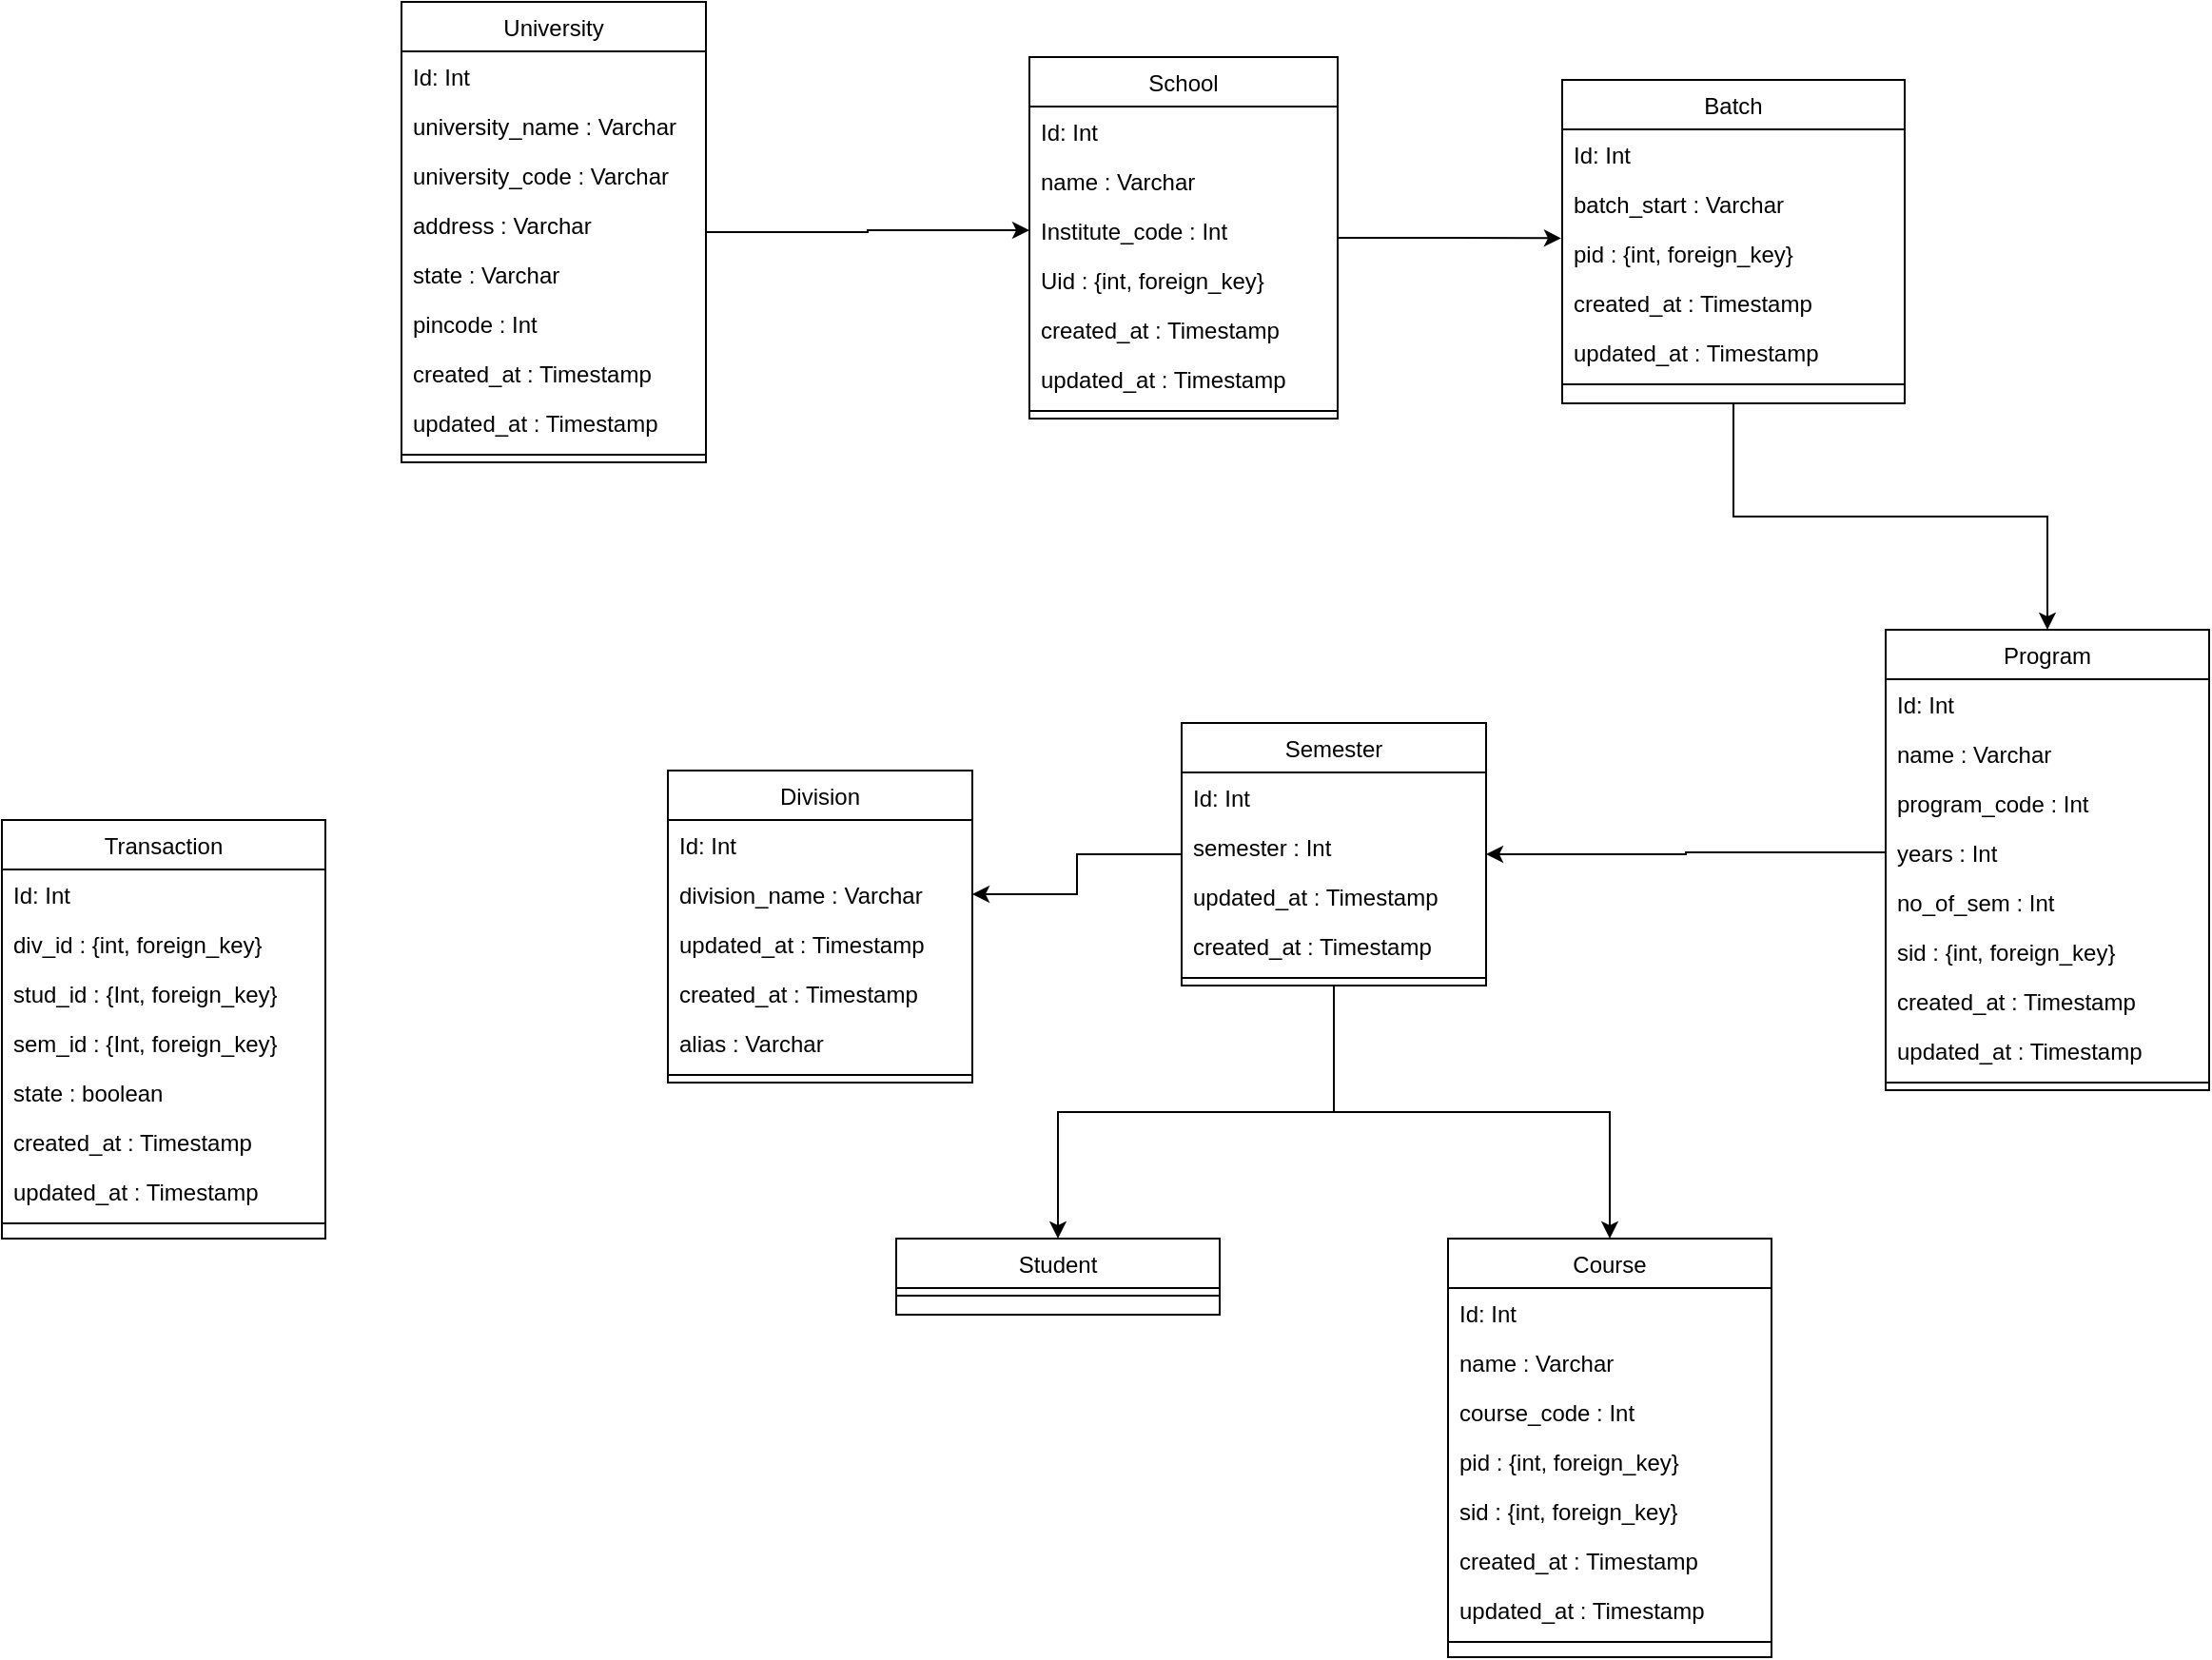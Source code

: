 <mxfile version="21.1.7" type="github">
  <diagram id="C5RBs43oDa-KdzZeNtuy" name="Page-1">
    <mxGraphModel dx="2327" dy="803" grid="1" gridSize="10" guides="1" tooltips="1" connect="1" arrows="1" fold="1" page="1" pageScale="1" pageWidth="827" pageHeight="1169" math="0" shadow="0">
      <root>
        <mxCell id="WIyWlLk6GJQsqaUBKTNV-0" />
        <mxCell id="WIyWlLk6GJQsqaUBKTNV-1" parent="WIyWlLk6GJQsqaUBKTNV-0" />
        <mxCell id="jzSBc3U49p7YeS92Y_gd-18" style="edgeStyle=orthogonalEdgeStyle;rounded=0;orthogonalLoop=1;jettySize=auto;html=1;entryX=0;entryY=0.5;entryDx=0;entryDy=0;" edge="1" parent="WIyWlLk6GJQsqaUBKTNV-1" source="jzSBc3U49p7YeS92Y_gd-0" target="jzSBc3U49p7YeS92Y_gd-13">
          <mxGeometry relative="1" as="geometry" />
        </mxCell>
        <mxCell id="jzSBc3U49p7YeS92Y_gd-0" value="University" style="swimlane;fontStyle=0;align=center;verticalAlign=top;childLayout=stackLayout;horizontal=1;startSize=26;horizontalStack=0;resizeParent=1;resizeLast=0;collapsible=1;marginBottom=0;rounded=0;shadow=0;strokeWidth=1;" vertex="1" parent="WIyWlLk6GJQsqaUBKTNV-1">
          <mxGeometry x="-10" y="60" width="160" height="242" as="geometry">
            <mxRectangle x="220" y="120" width="160" height="26" as="alternateBounds" />
          </mxGeometry>
        </mxCell>
        <mxCell id="jzSBc3U49p7YeS92Y_gd-1" value="Id: Int" style="text;align=left;verticalAlign=top;spacingLeft=4;spacingRight=4;overflow=hidden;rotatable=0;points=[[0,0.5],[1,0.5]];portConstraint=eastwest;" vertex="1" parent="jzSBc3U49p7YeS92Y_gd-0">
          <mxGeometry y="26" width="160" height="26" as="geometry" />
        </mxCell>
        <mxCell id="jzSBc3U49p7YeS92Y_gd-2" value="university_name : Varchar" style="text;align=left;verticalAlign=top;spacingLeft=4;spacingRight=4;overflow=hidden;rotatable=0;points=[[0,0.5],[1,0.5]];portConstraint=eastwest;rounded=0;shadow=0;html=0;" vertex="1" parent="jzSBc3U49p7YeS92Y_gd-0">
          <mxGeometry y="52" width="160" height="26" as="geometry" />
        </mxCell>
        <mxCell id="jzSBc3U49p7YeS92Y_gd-3" value="university_code : Varchar" style="text;align=left;verticalAlign=top;spacingLeft=4;spacingRight=4;overflow=hidden;rotatable=0;points=[[0,0.5],[1,0.5]];portConstraint=eastwest;rounded=0;shadow=0;html=0;" vertex="1" parent="jzSBc3U49p7YeS92Y_gd-0">
          <mxGeometry y="78" width="160" height="26" as="geometry" />
        </mxCell>
        <mxCell id="jzSBc3U49p7YeS92Y_gd-4" value="address : Varchar" style="text;align=left;verticalAlign=top;spacingLeft=4;spacingRight=4;overflow=hidden;rotatable=0;points=[[0,0.5],[1,0.5]];portConstraint=eastwest;rounded=0;shadow=0;html=0;" vertex="1" parent="jzSBc3U49p7YeS92Y_gd-0">
          <mxGeometry y="104" width="160" height="26" as="geometry" />
        </mxCell>
        <mxCell id="jzSBc3U49p7YeS92Y_gd-5" value="state : Varchar" style="text;align=left;verticalAlign=top;spacingLeft=4;spacingRight=4;overflow=hidden;rotatable=0;points=[[0,0.5],[1,0.5]];portConstraint=eastwest;" vertex="1" parent="jzSBc3U49p7YeS92Y_gd-0">
          <mxGeometry y="130" width="160" height="26" as="geometry" />
        </mxCell>
        <mxCell id="jzSBc3U49p7YeS92Y_gd-6" value="pincode : Int" style="text;align=left;verticalAlign=top;spacingLeft=4;spacingRight=4;overflow=hidden;rotatable=0;points=[[0,0.5],[1,0.5]];portConstraint=eastwest;" vertex="1" parent="jzSBc3U49p7YeS92Y_gd-0">
          <mxGeometry y="156" width="160" height="26" as="geometry" />
        </mxCell>
        <mxCell id="jzSBc3U49p7YeS92Y_gd-7" value="created_at : Timestamp " style="text;align=left;verticalAlign=top;spacingLeft=4;spacingRight=4;overflow=hidden;rotatable=0;points=[[0,0.5],[1,0.5]];portConstraint=eastwest;" vertex="1" parent="jzSBc3U49p7YeS92Y_gd-0">
          <mxGeometry y="182" width="160" height="26" as="geometry" />
        </mxCell>
        <mxCell id="jzSBc3U49p7YeS92Y_gd-8" value="updated_at : Timestamp" style="text;align=left;verticalAlign=top;spacingLeft=4;spacingRight=4;overflow=hidden;rotatable=0;points=[[0,0.5],[1,0.5]];portConstraint=eastwest;" vertex="1" parent="jzSBc3U49p7YeS92Y_gd-0">
          <mxGeometry y="208" width="160" height="26" as="geometry" />
        </mxCell>
        <mxCell id="jzSBc3U49p7YeS92Y_gd-9" value="" style="line;html=1;strokeWidth=1;align=left;verticalAlign=middle;spacingTop=-1;spacingLeft=3;spacingRight=3;rotatable=0;labelPosition=right;points=[];portConstraint=eastwest;" vertex="1" parent="jzSBc3U49p7YeS92Y_gd-0">
          <mxGeometry y="234" width="160" height="8" as="geometry" />
        </mxCell>
        <mxCell id="jzSBc3U49p7YeS92Y_gd-27" style="edgeStyle=orthogonalEdgeStyle;rounded=0;orthogonalLoop=1;jettySize=auto;html=1;entryX=-0.003;entryY=0.2;entryDx=0;entryDy=0;entryPerimeter=0;" edge="1" parent="WIyWlLk6GJQsqaUBKTNV-1" source="jzSBc3U49p7YeS92Y_gd-10" target="jzSBc3U49p7YeS92Y_gd-23">
          <mxGeometry relative="1" as="geometry" />
        </mxCell>
        <mxCell id="jzSBc3U49p7YeS92Y_gd-10" value="School" style="swimlane;fontStyle=0;align=center;verticalAlign=top;childLayout=stackLayout;horizontal=1;startSize=26;horizontalStack=0;resizeParent=1;resizeLast=0;collapsible=1;marginBottom=0;rounded=0;shadow=0;strokeWidth=1;" vertex="1" parent="WIyWlLk6GJQsqaUBKTNV-1">
          <mxGeometry x="320" y="89" width="162" height="190" as="geometry">
            <mxRectangle x="550" y="140" width="160" height="26" as="alternateBounds" />
          </mxGeometry>
        </mxCell>
        <mxCell id="jzSBc3U49p7YeS92Y_gd-11" value="Id: Int" style="text;align=left;verticalAlign=top;spacingLeft=4;spacingRight=4;overflow=hidden;rotatable=0;points=[[0,0.5],[1,0.5]];portConstraint=eastwest;" vertex="1" parent="jzSBc3U49p7YeS92Y_gd-10">
          <mxGeometry y="26" width="162" height="26" as="geometry" />
        </mxCell>
        <mxCell id="jzSBc3U49p7YeS92Y_gd-12" value="name : Varchar" style="text;align=left;verticalAlign=top;spacingLeft=4;spacingRight=4;overflow=hidden;rotatable=0;points=[[0,0.5],[1,0.5]];portConstraint=eastwest;rounded=0;shadow=0;html=0;" vertex="1" parent="jzSBc3U49p7YeS92Y_gd-10">
          <mxGeometry y="52" width="162" height="26" as="geometry" />
        </mxCell>
        <mxCell id="jzSBc3U49p7YeS92Y_gd-13" value="Institute_code : Int" style="text;align=left;verticalAlign=top;spacingLeft=4;spacingRight=4;overflow=hidden;rotatable=0;points=[[0,0.5],[1,0.5]];portConstraint=eastwest;rounded=0;shadow=0;html=0;" vertex="1" parent="jzSBc3U49p7YeS92Y_gd-10">
          <mxGeometry y="78" width="162" height="26" as="geometry" />
        </mxCell>
        <mxCell id="jzSBc3U49p7YeS92Y_gd-14" value="Uid : {int, foreign_key}" style="text;align=left;verticalAlign=top;spacingLeft=4;spacingRight=4;overflow=hidden;rotatable=0;points=[[0,0.5],[1,0.5]];portConstraint=eastwest;rounded=0;shadow=0;html=0;" vertex="1" parent="jzSBc3U49p7YeS92Y_gd-10">
          <mxGeometry y="104" width="162" height="26" as="geometry" />
        </mxCell>
        <mxCell id="jzSBc3U49p7YeS92Y_gd-15" value="created_at : Timestamp" style="text;align=left;verticalAlign=top;spacingLeft=4;spacingRight=4;overflow=hidden;rotatable=0;points=[[0,0.5],[1,0.5]];portConstraint=eastwest;rounded=0;shadow=0;html=0;" vertex="1" parent="jzSBc3U49p7YeS92Y_gd-10">
          <mxGeometry y="130" width="162" height="26" as="geometry" />
        </mxCell>
        <mxCell id="jzSBc3U49p7YeS92Y_gd-16" value="updated_at : Timestamp" style="text;align=left;verticalAlign=top;spacingLeft=4;spacingRight=4;overflow=hidden;rotatable=0;points=[[0,0.5],[1,0.5]];portConstraint=eastwest;rounded=0;shadow=0;html=0;" vertex="1" parent="jzSBc3U49p7YeS92Y_gd-10">
          <mxGeometry y="156" width="162" height="26" as="geometry" />
        </mxCell>
        <mxCell id="jzSBc3U49p7YeS92Y_gd-17" value="" style="line;html=1;strokeWidth=1;align=left;verticalAlign=middle;spacingTop=-1;spacingLeft=3;spacingRight=3;rotatable=0;labelPosition=right;points=[];portConstraint=eastwest;" vertex="1" parent="jzSBc3U49p7YeS92Y_gd-10">
          <mxGeometry y="182" width="162" height="8" as="geometry" />
        </mxCell>
        <mxCell id="jzSBc3U49p7YeS92Y_gd-38" style="edgeStyle=orthogonalEdgeStyle;rounded=0;orthogonalLoop=1;jettySize=auto;html=1;entryX=0.5;entryY=0;entryDx=0;entryDy=0;" edge="1" parent="WIyWlLk6GJQsqaUBKTNV-1" source="jzSBc3U49p7YeS92Y_gd-19" target="jzSBc3U49p7YeS92Y_gd-28">
          <mxGeometry relative="1" as="geometry" />
        </mxCell>
        <mxCell id="jzSBc3U49p7YeS92Y_gd-19" value="Batch" style="swimlane;fontStyle=0;align=center;verticalAlign=top;childLayout=stackLayout;horizontal=1;startSize=26;horizontalStack=0;resizeParent=1;resizeLast=0;collapsible=1;marginBottom=0;rounded=0;shadow=0;strokeWidth=1;" vertex="1" parent="WIyWlLk6GJQsqaUBKTNV-1">
          <mxGeometry x="600" y="101" width="180" height="170" as="geometry">
            <mxRectangle x="550" y="140" width="160" height="26" as="alternateBounds" />
          </mxGeometry>
        </mxCell>
        <mxCell id="jzSBc3U49p7YeS92Y_gd-20" value="Id: Int" style="text;align=left;verticalAlign=top;spacingLeft=4;spacingRight=4;overflow=hidden;rotatable=0;points=[[0,0.5],[1,0.5]];portConstraint=eastwest;" vertex="1" parent="jzSBc3U49p7YeS92Y_gd-19">
          <mxGeometry y="26" width="180" height="26" as="geometry" />
        </mxCell>
        <mxCell id="jzSBc3U49p7YeS92Y_gd-21" value="batch_start : Varchar" style="text;align=left;verticalAlign=top;spacingLeft=4;spacingRight=4;overflow=hidden;rotatable=0;points=[[0,0.5],[1,0.5]];portConstraint=eastwest;rounded=0;shadow=0;html=0;" vertex="1" parent="jzSBc3U49p7YeS92Y_gd-19">
          <mxGeometry y="52" width="180" height="26" as="geometry" />
        </mxCell>
        <mxCell id="jzSBc3U49p7YeS92Y_gd-23" value="pid : {int, foreign_key}" style="text;align=left;verticalAlign=top;spacingLeft=4;spacingRight=4;overflow=hidden;rotatable=0;points=[[0,0.5],[1,0.5]];portConstraint=eastwest;rounded=0;shadow=0;html=0;" vertex="1" parent="jzSBc3U49p7YeS92Y_gd-19">
          <mxGeometry y="78" width="180" height="26" as="geometry" />
        </mxCell>
        <mxCell id="jzSBc3U49p7YeS92Y_gd-24" value="created_at : Timestamp" style="text;align=left;verticalAlign=top;spacingLeft=4;spacingRight=4;overflow=hidden;rotatable=0;points=[[0,0.5],[1,0.5]];portConstraint=eastwest;rounded=0;shadow=0;html=0;" vertex="1" parent="jzSBc3U49p7YeS92Y_gd-19">
          <mxGeometry y="104" width="180" height="26" as="geometry" />
        </mxCell>
        <mxCell id="jzSBc3U49p7YeS92Y_gd-25" value="updated_at : Timestamp" style="text;align=left;verticalAlign=top;spacingLeft=4;spacingRight=4;overflow=hidden;rotatable=0;points=[[0,0.5],[1,0.5]];portConstraint=eastwest;rounded=0;shadow=0;html=0;" vertex="1" parent="jzSBc3U49p7YeS92Y_gd-19">
          <mxGeometry y="130" width="180" height="26" as="geometry" />
        </mxCell>
        <mxCell id="jzSBc3U49p7YeS92Y_gd-26" value="" style="line;html=1;strokeWidth=1;align=left;verticalAlign=middle;spacingTop=-1;spacingLeft=3;spacingRight=3;rotatable=0;labelPosition=right;points=[];portConstraint=eastwest;" vertex="1" parent="jzSBc3U49p7YeS92Y_gd-19">
          <mxGeometry y="156" width="180" height="8" as="geometry" />
        </mxCell>
        <mxCell id="jzSBc3U49p7YeS92Y_gd-28" value="Program" style="swimlane;fontStyle=0;align=center;verticalAlign=top;childLayout=stackLayout;horizontal=1;startSize=26;horizontalStack=0;resizeParent=1;resizeLast=0;collapsible=1;marginBottom=0;rounded=0;shadow=0;strokeWidth=1;" vertex="1" parent="WIyWlLk6GJQsqaUBKTNV-1">
          <mxGeometry x="770" y="390" width="170" height="242" as="geometry">
            <mxRectangle x="550" y="140" width="160" height="26" as="alternateBounds" />
          </mxGeometry>
        </mxCell>
        <mxCell id="jzSBc3U49p7YeS92Y_gd-29" value="Id: Int" style="text;align=left;verticalAlign=top;spacingLeft=4;spacingRight=4;overflow=hidden;rotatable=0;points=[[0,0.5],[1,0.5]];portConstraint=eastwest;" vertex="1" parent="jzSBc3U49p7YeS92Y_gd-28">
          <mxGeometry y="26" width="170" height="26" as="geometry" />
        </mxCell>
        <mxCell id="jzSBc3U49p7YeS92Y_gd-30" value="name : Varchar" style="text;align=left;verticalAlign=top;spacingLeft=4;spacingRight=4;overflow=hidden;rotatable=0;points=[[0,0.5],[1,0.5]];portConstraint=eastwest;rounded=0;shadow=0;html=0;" vertex="1" parent="jzSBc3U49p7YeS92Y_gd-28">
          <mxGeometry y="52" width="170" height="26" as="geometry" />
        </mxCell>
        <mxCell id="jzSBc3U49p7YeS92Y_gd-31" value="program_code : Int" style="text;align=left;verticalAlign=top;spacingLeft=4;spacingRight=4;overflow=hidden;rotatable=0;points=[[0,0.5],[1,0.5]];portConstraint=eastwest;rounded=0;shadow=0;html=0;" vertex="1" parent="jzSBc3U49p7YeS92Y_gd-28">
          <mxGeometry y="78" width="170" height="26" as="geometry" />
        </mxCell>
        <mxCell id="jzSBc3U49p7YeS92Y_gd-37" value="years : Int" style="text;align=left;verticalAlign=top;spacingLeft=4;spacingRight=4;overflow=hidden;rotatable=0;points=[[0,0.5],[1,0.5]];portConstraint=eastwest;rounded=0;shadow=0;html=0;" vertex="1" parent="jzSBc3U49p7YeS92Y_gd-28">
          <mxGeometry y="104" width="170" height="26" as="geometry" />
        </mxCell>
        <mxCell id="jzSBc3U49p7YeS92Y_gd-32" value="no_of_sem : Int" style="text;align=left;verticalAlign=top;spacingLeft=4;spacingRight=4;overflow=hidden;rotatable=0;points=[[0,0.5],[1,0.5]];portConstraint=eastwest;rounded=0;shadow=0;html=0;" vertex="1" parent="jzSBc3U49p7YeS92Y_gd-28">
          <mxGeometry y="130" width="170" height="26" as="geometry" />
        </mxCell>
        <mxCell id="jzSBc3U49p7YeS92Y_gd-33" value="sid : {int, foreign_key}" style="text;align=left;verticalAlign=top;spacingLeft=4;spacingRight=4;overflow=hidden;rotatable=0;points=[[0,0.5],[1,0.5]];portConstraint=eastwest;rounded=0;shadow=0;html=0;" vertex="1" parent="jzSBc3U49p7YeS92Y_gd-28">
          <mxGeometry y="156" width="170" height="26" as="geometry" />
        </mxCell>
        <mxCell id="jzSBc3U49p7YeS92Y_gd-34" value="created_at : Timestamp" style="text;align=left;verticalAlign=top;spacingLeft=4;spacingRight=4;overflow=hidden;rotatable=0;points=[[0,0.5],[1,0.5]];portConstraint=eastwest;rounded=0;shadow=0;html=0;" vertex="1" parent="jzSBc3U49p7YeS92Y_gd-28">
          <mxGeometry y="182" width="170" height="26" as="geometry" />
        </mxCell>
        <mxCell id="jzSBc3U49p7YeS92Y_gd-35" value="updated_at : Timestamp" style="text;align=left;verticalAlign=top;spacingLeft=4;spacingRight=4;overflow=hidden;rotatable=0;points=[[0,0.5],[1,0.5]];portConstraint=eastwest;rounded=0;shadow=0;html=0;" vertex="1" parent="jzSBc3U49p7YeS92Y_gd-28">
          <mxGeometry y="208" width="170" height="26" as="geometry" />
        </mxCell>
        <mxCell id="jzSBc3U49p7YeS92Y_gd-36" value="" style="line;html=1;strokeWidth=1;align=left;verticalAlign=middle;spacingTop=-1;spacingLeft=3;spacingRight=3;rotatable=0;labelPosition=right;points=[];portConstraint=eastwest;" vertex="1" parent="jzSBc3U49p7YeS92Y_gd-28">
          <mxGeometry y="234" width="170" height="8" as="geometry" />
        </mxCell>
        <mxCell id="jzSBc3U49p7YeS92Y_gd-51" style="edgeStyle=orthogonalEdgeStyle;rounded=0;orthogonalLoop=1;jettySize=auto;html=1;entryX=1;entryY=0.5;entryDx=0;entryDy=0;" edge="1" parent="WIyWlLk6GJQsqaUBKTNV-1" source="jzSBc3U49p7YeS92Y_gd-39" target="jzSBc3U49p7YeS92Y_gd-47">
          <mxGeometry relative="1" as="geometry" />
        </mxCell>
        <mxCell id="jzSBc3U49p7YeS92Y_gd-63" style="edgeStyle=orthogonalEdgeStyle;rounded=0;orthogonalLoop=1;jettySize=auto;html=1;" edge="1" parent="WIyWlLk6GJQsqaUBKTNV-1" source="jzSBc3U49p7YeS92Y_gd-39" target="jzSBc3U49p7YeS92Y_gd-52">
          <mxGeometry relative="1" as="geometry" />
        </mxCell>
        <mxCell id="jzSBc3U49p7YeS92Y_gd-65" style="edgeStyle=orthogonalEdgeStyle;rounded=0;orthogonalLoop=1;jettySize=auto;html=1;entryX=0.5;entryY=0;entryDx=0;entryDy=0;" edge="1" parent="WIyWlLk6GJQsqaUBKTNV-1" source="jzSBc3U49p7YeS92Y_gd-39" target="jzSBc3U49p7YeS92Y_gd-54">
          <mxGeometry relative="1" as="geometry" />
        </mxCell>
        <mxCell id="jzSBc3U49p7YeS92Y_gd-39" value="Semester" style="swimlane;fontStyle=0;align=center;verticalAlign=top;childLayout=stackLayout;horizontal=1;startSize=26;horizontalStack=0;resizeParent=1;resizeLast=0;collapsible=1;marginBottom=0;rounded=0;shadow=0;strokeWidth=1;" vertex="1" parent="WIyWlLk6GJQsqaUBKTNV-1">
          <mxGeometry x="400" y="439" width="160" height="138" as="geometry">
            <mxRectangle x="550" y="140" width="160" height="26" as="alternateBounds" />
          </mxGeometry>
        </mxCell>
        <mxCell id="jzSBc3U49p7YeS92Y_gd-40" value="Id: Int" style="text;align=left;verticalAlign=top;spacingLeft=4;spacingRight=4;overflow=hidden;rotatable=0;points=[[0,0.5],[1,0.5]];portConstraint=eastwest;" vertex="1" parent="jzSBc3U49p7YeS92Y_gd-39">
          <mxGeometry y="26" width="160" height="26" as="geometry" />
        </mxCell>
        <mxCell id="jzSBc3U49p7YeS92Y_gd-41" value="semester : Int" style="text;align=left;verticalAlign=top;spacingLeft=4;spacingRight=4;overflow=hidden;rotatable=0;points=[[0,0.5],[1,0.5]];portConstraint=eastwest;rounded=0;shadow=0;html=0;" vertex="1" parent="jzSBc3U49p7YeS92Y_gd-39">
          <mxGeometry y="52" width="160" height="26" as="geometry" />
        </mxCell>
        <mxCell id="jzSBc3U49p7YeS92Y_gd-42" value="updated_at : Timestamp" style="text;align=left;verticalAlign=top;spacingLeft=4;spacingRight=4;overflow=hidden;rotatable=0;points=[[0,0.5],[1,0.5]];portConstraint=eastwest;rounded=0;shadow=0;html=0;" vertex="1" parent="jzSBc3U49p7YeS92Y_gd-39">
          <mxGeometry y="78" width="160" height="26" as="geometry" />
        </mxCell>
        <mxCell id="jzSBc3U49p7YeS92Y_gd-43" value="created_at : Timestamp" style="text;align=left;verticalAlign=top;spacingLeft=4;spacingRight=4;overflow=hidden;rotatable=0;points=[[0,0.5],[1,0.5]];portConstraint=eastwest;rounded=0;shadow=0;html=0;" vertex="1" parent="jzSBc3U49p7YeS92Y_gd-39">
          <mxGeometry y="104" width="160" height="26" as="geometry" />
        </mxCell>
        <mxCell id="jzSBc3U49p7YeS92Y_gd-44" value="" style="line;html=1;strokeWidth=1;align=left;verticalAlign=middle;spacingTop=-1;spacingLeft=3;spacingRight=3;rotatable=0;labelPosition=right;points=[];portConstraint=eastwest;" vertex="1" parent="jzSBc3U49p7YeS92Y_gd-39">
          <mxGeometry y="130" width="160" height="8" as="geometry" />
        </mxCell>
        <mxCell id="jzSBc3U49p7YeS92Y_gd-45" value="Division" style="swimlane;fontStyle=0;align=center;verticalAlign=top;childLayout=stackLayout;horizontal=1;startSize=26;horizontalStack=0;resizeParent=1;resizeLast=0;collapsible=1;marginBottom=0;rounded=0;shadow=0;strokeWidth=1;" vertex="1" parent="WIyWlLk6GJQsqaUBKTNV-1">
          <mxGeometry x="130" y="464" width="160" height="164" as="geometry">
            <mxRectangle x="550" y="140" width="160" height="26" as="alternateBounds" />
          </mxGeometry>
        </mxCell>
        <mxCell id="jzSBc3U49p7YeS92Y_gd-46" value="Id: Int" style="text;align=left;verticalAlign=top;spacingLeft=4;spacingRight=4;overflow=hidden;rotatable=0;points=[[0,0.5],[1,0.5]];portConstraint=eastwest;" vertex="1" parent="jzSBc3U49p7YeS92Y_gd-45">
          <mxGeometry y="26" width="160" height="26" as="geometry" />
        </mxCell>
        <mxCell id="jzSBc3U49p7YeS92Y_gd-47" value="division_name : Varchar" style="text;align=left;verticalAlign=top;spacingLeft=4;spacingRight=4;overflow=hidden;rotatable=0;points=[[0,0.5],[1,0.5]];portConstraint=eastwest;rounded=0;shadow=0;html=0;" vertex="1" parent="jzSBc3U49p7YeS92Y_gd-45">
          <mxGeometry y="52" width="160" height="26" as="geometry" />
        </mxCell>
        <mxCell id="jzSBc3U49p7YeS92Y_gd-76" value="updated_at : Timestamp" style="text;align=left;verticalAlign=top;spacingLeft=4;spacingRight=4;overflow=hidden;rotatable=0;points=[[0,0.5],[1,0.5]];portConstraint=eastwest;rounded=0;shadow=0;html=0;" vertex="1" parent="jzSBc3U49p7YeS92Y_gd-45">
          <mxGeometry y="78" width="160" height="26" as="geometry" />
        </mxCell>
        <mxCell id="jzSBc3U49p7YeS92Y_gd-77" value="created_at : Timestamp" style="text;align=left;verticalAlign=top;spacingLeft=4;spacingRight=4;overflow=hidden;rotatable=0;points=[[0,0.5],[1,0.5]];portConstraint=eastwest;rounded=0;shadow=0;html=0;" vertex="1" parent="jzSBc3U49p7YeS92Y_gd-45">
          <mxGeometry y="104" width="160" height="26" as="geometry" />
        </mxCell>
        <mxCell id="jzSBc3U49p7YeS92Y_gd-48" value="alias : Varchar" style="text;align=left;verticalAlign=top;spacingLeft=4;spacingRight=4;overflow=hidden;rotatable=0;points=[[0,0.5],[1,0.5]];portConstraint=eastwest;rounded=0;shadow=0;html=0;" vertex="1" parent="jzSBc3U49p7YeS92Y_gd-45">
          <mxGeometry y="130" width="160" height="26" as="geometry" />
        </mxCell>
        <mxCell id="jzSBc3U49p7YeS92Y_gd-49" value="" style="line;html=1;strokeWidth=1;align=left;verticalAlign=middle;spacingTop=-1;spacingLeft=3;spacingRight=3;rotatable=0;labelPosition=right;points=[];portConstraint=eastwest;" vertex="1" parent="jzSBc3U49p7YeS92Y_gd-45">
          <mxGeometry y="156" width="160" height="8" as="geometry" />
        </mxCell>
        <mxCell id="jzSBc3U49p7YeS92Y_gd-50" style="edgeStyle=orthogonalEdgeStyle;rounded=0;orthogonalLoop=1;jettySize=auto;html=1;entryX=1;entryY=0.5;entryDx=0;entryDy=0;" edge="1" parent="WIyWlLk6GJQsqaUBKTNV-1" source="jzSBc3U49p7YeS92Y_gd-37" target="jzSBc3U49p7YeS92Y_gd-39">
          <mxGeometry relative="1" as="geometry" />
        </mxCell>
        <mxCell id="jzSBc3U49p7YeS92Y_gd-52" value="Student" style="swimlane;fontStyle=0;align=center;verticalAlign=top;childLayout=stackLayout;horizontal=1;startSize=26;horizontalStack=0;resizeParent=1;resizeLast=0;collapsible=1;marginBottom=0;rounded=0;shadow=0;strokeWidth=1;" vertex="1" parent="WIyWlLk6GJQsqaUBKTNV-1">
          <mxGeometry x="250" y="710" width="170" height="40" as="geometry">
            <mxRectangle x="550" y="140" width="160" height="26" as="alternateBounds" />
          </mxGeometry>
        </mxCell>
        <mxCell id="jzSBc3U49p7YeS92Y_gd-53" value="" style="line;html=1;strokeWidth=1;align=left;verticalAlign=middle;spacingTop=-1;spacingLeft=3;spacingRight=3;rotatable=0;labelPosition=right;points=[];portConstraint=eastwest;" vertex="1" parent="jzSBc3U49p7YeS92Y_gd-52">
          <mxGeometry y="26" width="170" height="8" as="geometry" />
        </mxCell>
        <mxCell id="jzSBc3U49p7YeS92Y_gd-54" value="Course" style="swimlane;fontStyle=0;align=center;verticalAlign=top;childLayout=stackLayout;horizontal=1;startSize=26;horizontalStack=0;resizeParent=1;resizeLast=0;collapsible=1;marginBottom=0;rounded=0;shadow=0;strokeWidth=1;" vertex="1" parent="WIyWlLk6GJQsqaUBKTNV-1">
          <mxGeometry x="540" y="710" width="170" height="220" as="geometry">
            <mxRectangle x="550" y="140" width="160" height="26" as="alternateBounds" />
          </mxGeometry>
        </mxCell>
        <mxCell id="jzSBc3U49p7YeS92Y_gd-55" value="Id: Int" style="text;align=left;verticalAlign=top;spacingLeft=4;spacingRight=4;overflow=hidden;rotatable=0;points=[[0,0.5],[1,0.5]];portConstraint=eastwest;" vertex="1" parent="jzSBc3U49p7YeS92Y_gd-54">
          <mxGeometry y="26" width="170" height="26" as="geometry" />
        </mxCell>
        <mxCell id="jzSBc3U49p7YeS92Y_gd-56" value="name : Varchar" style="text;align=left;verticalAlign=top;spacingLeft=4;spacingRight=4;overflow=hidden;rotatable=0;points=[[0,0.5],[1,0.5]];portConstraint=eastwest;rounded=0;shadow=0;html=0;" vertex="1" parent="jzSBc3U49p7YeS92Y_gd-54">
          <mxGeometry y="52" width="170" height="26" as="geometry" />
        </mxCell>
        <mxCell id="jzSBc3U49p7YeS92Y_gd-57" value="course_code : Int" style="text;align=left;verticalAlign=top;spacingLeft=4;spacingRight=4;overflow=hidden;rotatable=0;points=[[0,0.5],[1,0.5]];portConstraint=eastwest;rounded=0;shadow=0;html=0;" vertex="1" parent="jzSBc3U49p7YeS92Y_gd-54">
          <mxGeometry y="78" width="170" height="26" as="geometry" />
        </mxCell>
        <mxCell id="jzSBc3U49p7YeS92Y_gd-58" value="pid : {int, foreign_key}" style="text;align=left;verticalAlign=top;spacingLeft=4;spacingRight=4;overflow=hidden;rotatable=0;points=[[0,0.5],[1,0.5]];portConstraint=eastwest;rounded=0;shadow=0;html=0;" vertex="1" parent="jzSBc3U49p7YeS92Y_gd-54">
          <mxGeometry y="104" width="170" height="26" as="geometry" />
        </mxCell>
        <mxCell id="jzSBc3U49p7YeS92Y_gd-59" value="sid : {int, foreign_key}" style="text;align=left;verticalAlign=top;spacingLeft=4;spacingRight=4;overflow=hidden;rotatable=0;points=[[0,0.5],[1,0.5]];portConstraint=eastwest;rounded=0;shadow=0;html=0;" vertex="1" parent="jzSBc3U49p7YeS92Y_gd-54">
          <mxGeometry y="130" width="170" height="26" as="geometry" />
        </mxCell>
        <mxCell id="jzSBc3U49p7YeS92Y_gd-60" value="created_at : Timestamp" style="text;align=left;verticalAlign=top;spacingLeft=4;spacingRight=4;overflow=hidden;rotatable=0;points=[[0,0.5],[1,0.5]];portConstraint=eastwest;rounded=0;shadow=0;html=0;" vertex="1" parent="jzSBc3U49p7YeS92Y_gd-54">
          <mxGeometry y="156" width="170" height="26" as="geometry" />
        </mxCell>
        <mxCell id="jzSBc3U49p7YeS92Y_gd-61" value="updated_at : Timestamp" style="text;align=left;verticalAlign=top;spacingLeft=4;spacingRight=4;overflow=hidden;rotatable=0;points=[[0,0.5],[1,0.5]];portConstraint=eastwest;rounded=0;shadow=0;html=0;" vertex="1" parent="jzSBc3U49p7YeS92Y_gd-54">
          <mxGeometry y="182" width="170" height="26" as="geometry" />
        </mxCell>
        <mxCell id="jzSBc3U49p7YeS92Y_gd-62" value="" style="line;html=1;strokeWidth=1;align=left;verticalAlign=middle;spacingTop=-1;spacingLeft=3;spacingRight=3;rotatable=0;labelPosition=right;points=[];portConstraint=eastwest;" vertex="1" parent="jzSBc3U49p7YeS92Y_gd-54">
          <mxGeometry y="208" width="170" height="8" as="geometry" />
        </mxCell>
        <mxCell id="jzSBc3U49p7YeS92Y_gd-67" value="Transaction" style="swimlane;fontStyle=0;align=center;verticalAlign=top;childLayout=stackLayout;horizontal=1;startSize=26;horizontalStack=0;resizeParent=1;resizeLast=0;collapsible=1;marginBottom=0;rounded=0;shadow=0;strokeWidth=1;" vertex="1" parent="WIyWlLk6GJQsqaUBKTNV-1">
          <mxGeometry x="-220" y="490" width="170" height="220" as="geometry">
            <mxRectangle x="550" y="140" width="160" height="26" as="alternateBounds" />
          </mxGeometry>
        </mxCell>
        <mxCell id="jzSBc3U49p7YeS92Y_gd-68" value="Id: Int" style="text;align=left;verticalAlign=top;spacingLeft=4;spacingRight=4;overflow=hidden;rotatable=0;points=[[0,0.5],[1,0.5]];portConstraint=eastwest;" vertex="1" parent="jzSBc3U49p7YeS92Y_gd-67">
          <mxGeometry y="26" width="170" height="26" as="geometry" />
        </mxCell>
        <mxCell id="jzSBc3U49p7YeS92Y_gd-69" value="div_id : {int, foreign_key} " style="text;align=left;verticalAlign=top;spacingLeft=4;spacingRight=4;overflow=hidden;rotatable=0;points=[[0,0.5],[1,0.5]];portConstraint=eastwest;rounded=0;shadow=0;html=0;" vertex="1" parent="jzSBc3U49p7YeS92Y_gd-67">
          <mxGeometry y="52" width="170" height="26" as="geometry" />
        </mxCell>
        <mxCell id="jzSBc3U49p7YeS92Y_gd-70" value="stud_id : {Int, foreign_key}" style="text;align=left;verticalAlign=top;spacingLeft=4;spacingRight=4;overflow=hidden;rotatable=0;points=[[0,0.5],[1,0.5]];portConstraint=eastwest;rounded=0;shadow=0;html=0;" vertex="1" parent="jzSBc3U49p7YeS92Y_gd-67">
          <mxGeometry y="78" width="170" height="26" as="geometry" />
        </mxCell>
        <mxCell id="jzSBc3U49p7YeS92Y_gd-71" value="sem_id : {Int, foreign_key}" style="text;align=left;verticalAlign=top;spacingLeft=4;spacingRight=4;overflow=hidden;rotatable=0;points=[[0,0.5],[1,0.5]];portConstraint=eastwest;rounded=0;shadow=0;html=0;" vertex="1" parent="jzSBc3U49p7YeS92Y_gd-67">
          <mxGeometry y="104" width="170" height="26" as="geometry" />
        </mxCell>
        <mxCell id="jzSBc3U49p7YeS92Y_gd-72" value="state : boolean" style="text;align=left;verticalAlign=top;spacingLeft=4;spacingRight=4;overflow=hidden;rotatable=0;points=[[0,0.5],[1,0.5]];portConstraint=eastwest;rounded=0;shadow=0;html=0;" vertex="1" parent="jzSBc3U49p7YeS92Y_gd-67">
          <mxGeometry y="130" width="170" height="26" as="geometry" />
        </mxCell>
        <mxCell id="jzSBc3U49p7YeS92Y_gd-73" value="created_at : Timestamp" style="text;align=left;verticalAlign=top;spacingLeft=4;spacingRight=4;overflow=hidden;rotatable=0;points=[[0,0.5],[1,0.5]];portConstraint=eastwest;rounded=0;shadow=0;html=0;" vertex="1" parent="jzSBc3U49p7YeS92Y_gd-67">
          <mxGeometry y="156" width="170" height="26" as="geometry" />
        </mxCell>
        <mxCell id="jzSBc3U49p7YeS92Y_gd-74" value="updated_at : Timestamp" style="text;align=left;verticalAlign=top;spacingLeft=4;spacingRight=4;overflow=hidden;rotatable=0;points=[[0,0.5],[1,0.5]];portConstraint=eastwest;rounded=0;shadow=0;html=0;" vertex="1" parent="jzSBc3U49p7YeS92Y_gd-67">
          <mxGeometry y="182" width="170" height="26" as="geometry" />
        </mxCell>
        <mxCell id="jzSBc3U49p7YeS92Y_gd-75" value="" style="line;html=1;strokeWidth=1;align=left;verticalAlign=middle;spacingTop=-1;spacingLeft=3;spacingRight=3;rotatable=0;labelPosition=right;points=[];portConstraint=eastwest;" vertex="1" parent="jzSBc3U49p7YeS92Y_gd-67">
          <mxGeometry y="208" width="170" height="8" as="geometry" />
        </mxCell>
      </root>
    </mxGraphModel>
  </diagram>
</mxfile>
